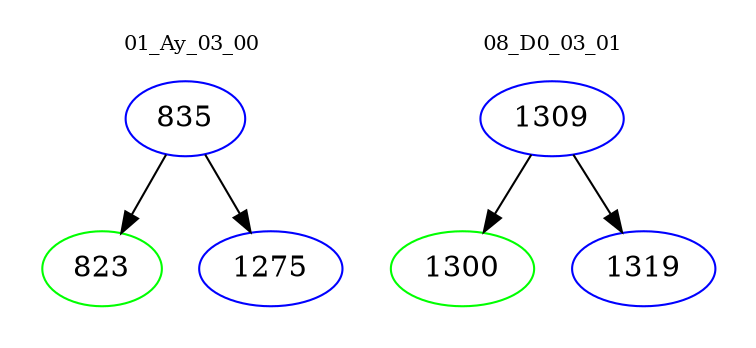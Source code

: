 digraph{
subgraph cluster_0 {
color = white
label = "01_Ay_03_00";
fontsize=10;
T0_835 [label="835", color="blue"]
T0_835 -> T0_823 [color="black"]
T0_823 [label="823", color="green"]
T0_835 -> T0_1275 [color="black"]
T0_1275 [label="1275", color="blue"]
}
subgraph cluster_1 {
color = white
label = "08_D0_03_01";
fontsize=10;
T1_1309 [label="1309", color="blue"]
T1_1309 -> T1_1300 [color="black"]
T1_1300 [label="1300", color="green"]
T1_1309 -> T1_1319 [color="black"]
T1_1319 [label="1319", color="blue"]
}
}
